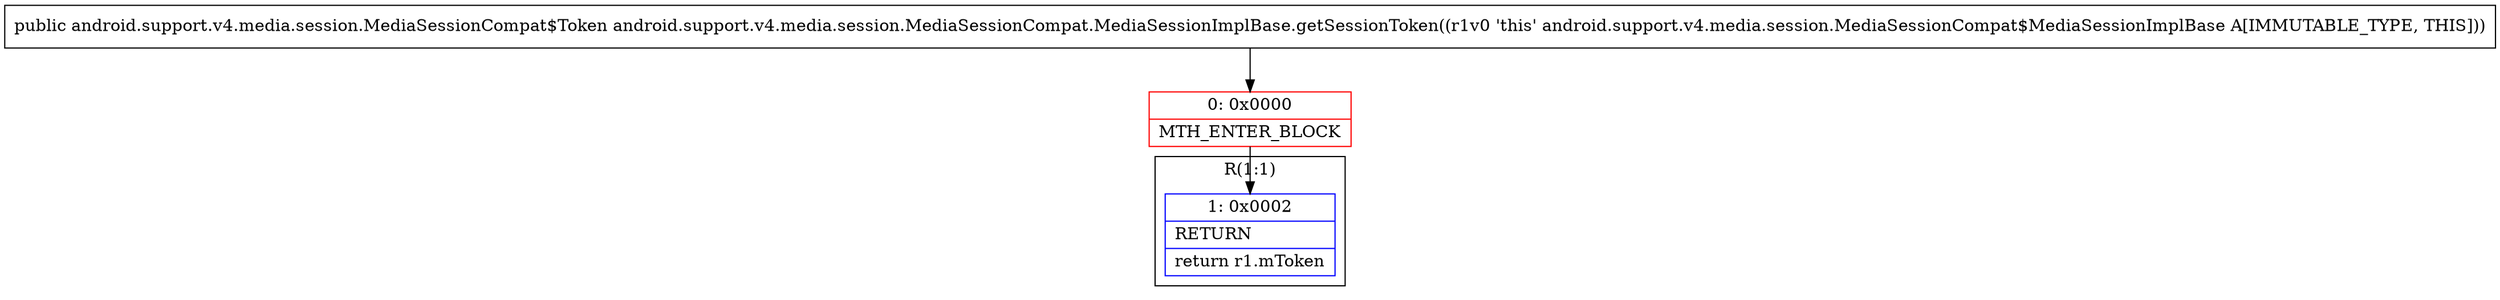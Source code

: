 digraph "CFG forandroid.support.v4.media.session.MediaSessionCompat.MediaSessionImplBase.getSessionToken()Landroid\/support\/v4\/media\/session\/MediaSessionCompat$Token;" {
subgraph cluster_Region_1707085227 {
label = "R(1:1)";
node [shape=record,color=blue];
Node_1 [shape=record,label="{1\:\ 0x0002|RETURN\l|return r1.mToken\l}"];
}
Node_0 [shape=record,color=red,label="{0\:\ 0x0000|MTH_ENTER_BLOCK\l}"];
MethodNode[shape=record,label="{public android.support.v4.media.session.MediaSessionCompat$Token android.support.v4.media.session.MediaSessionCompat.MediaSessionImplBase.getSessionToken((r1v0 'this' android.support.v4.media.session.MediaSessionCompat$MediaSessionImplBase A[IMMUTABLE_TYPE, THIS])) }"];
MethodNode -> Node_0;
Node_0 -> Node_1;
}

